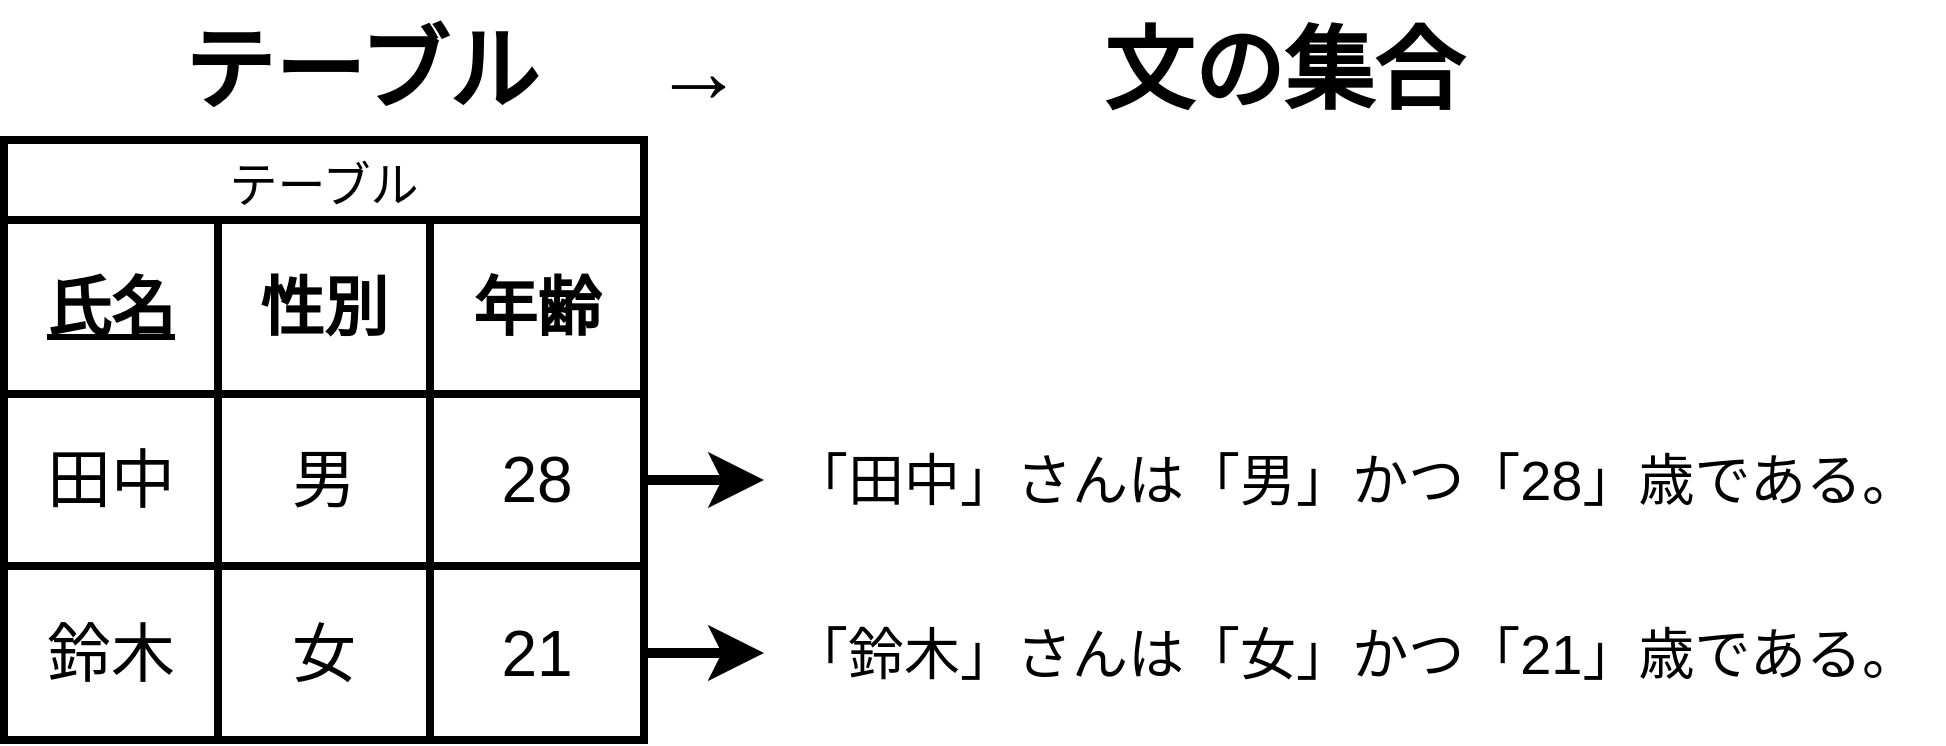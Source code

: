 <mxfile version="27.0.9" pages="3">
  <diagram name="述語論理におけるRDB" id="Iz5RUi_Bo08HJdJQzqZg">
    <mxGraphModel dx="1079" dy="864" grid="1" gridSize="10" guides="1" tooltips="1" connect="1" arrows="1" fold="1" page="1" pageScale="1" pageWidth="827" pageHeight="1169" math="0" shadow="0">
      <root>
        <mxCell id="OIeB9fYnmnGp9SBZVT1j-0" />
        <mxCell id="OIeB9fYnmnGp9SBZVT1j-1" parent="OIeB9fYnmnGp9SBZVT1j-0" />
        <mxCell id="JZdPwxs5G1rRsZfhkeIv-0" value="テーブル　 →　　　　文の集合" style="text;html=1;align=center;verticalAlign=middle;whiteSpace=wrap;rounded=0;fontSize=45;fontStyle=1" vertex="1" parent="OIeB9fYnmnGp9SBZVT1j-1">
          <mxGeometry x="50" y="30" width="820" height="70" as="geometry" />
        </mxCell>
        <mxCell id="JZdPwxs5G1rRsZfhkeIv-2" value="テーブル" style="shape=table;startSize=40;container=1;collapsible=0;childLayout=tableLayout;strokeColor=default;fontSize=24;strokeWidth=4;" vertex="1" parent="OIeB9fYnmnGp9SBZVT1j-1">
          <mxGeometry x="50" y="100" width="320" height="300" as="geometry" />
        </mxCell>
        <mxCell id="JZdPwxs5G1rRsZfhkeIv-3" value="" style="shape=tableRow;horizontal=0;startSize=0;swimlaneHead=0;swimlaneBody=0;strokeColor=inherit;top=0;left=0;bottom=0;right=0;collapsible=0;dropTarget=0;fillColor=none;points=[[0,0.5],[1,0.5]];portConstraint=eastwest;fontSize=16;" vertex="1" parent="JZdPwxs5G1rRsZfhkeIv-2">
          <mxGeometry y="40" width="320" height="87" as="geometry" />
        </mxCell>
        <mxCell id="JZdPwxs5G1rRsZfhkeIv-4" value="&lt;u&gt;氏名&lt;/u&gt;" style="shape=partialRectangle;html=1;whiteSpace=wrap;connectable=0;strokeColor=inherit;overflow=hidden;fillColor=none;top=0;left=0;bottom=0;right=0;pointerEvents=1;fontSize=32;fontStyle=1" vertex="1" parent="JZdPwxs5G1rRsZfhkeIv-3">
          <mxGeometry width="107" height="87" as="geometry">
            <mxRectangle width="107" height="87" as="alternateBounds" />
          </mxGeometry>
        </mxCell>
        <mxCell id="JZdPwxs5G1rRsZfhkeIv-5" value="性別" style="shape=partialRectangle;html=1;whiteSpace=wrap;connectable=0;strokeColor=inherit;overflow=hidden;fillColor=none;top=0;left=0;bottom=0;right=0;pointerEvents=1;fontSize=32;fontStyle=1" vertex="1" parent="JZdPwxs5G1rRsZfhkeIv-3">
          <mxGeometry x="107" width="106" height="87" as="geometry">
            <mxRectangle width="106" height="87" as="alternateBounds" />
          </mxGeometry>
        </mxCell>
        <mxCell id="JZdPwxs5G1rRsZfhkeIv-6" value="年齢" style="shape=partialRectangle;html=1;whiteSpace=wrap;connectable=0;strokeColor=inherit;overflow=hidden;fillColor=none;top=0;left=0;bottom=0;right=0;pointerEvents=1;fontSize=32;fontStyle=1" vertex="1" parent="JZdPwxs5G1rRsZfhkeIv-3">
          <mxGeometry x="213" width="107" height="87" as="geometry">
            <mxRectangle width="107" height="87" as="alternateBounds" />
          </mxGeometry>
        </mxCell>
        <mxCell id="JZdPwxs5G1rRsZfhkeIv-7" value="" style="shape=tableRow;horizontal=0;startSize=0;swimlaneHead=0;swimlaneBody=0;strokeColor=inherit;top=0;left=0;bottom=0;right=0;collapsible=0;dropTarget=0;fillColor=none;points=[[0,0.5],[1,0.5]];portConstraint=eastwest;fontSize=16;" vertex="1" parent="JZdPwxs5G1rRsZfhkeIv-2">
          <mxGeometry y="127" width="320" height="86" as="geometry" />
        </mxCell>
        <mxCell id="JZdPwxs5G1rRsZfhkeIv-8" value="田中" style="shape=partialRectangle;html=1;whiteSpace=wrap;connectable=0;strokeColor=inherit;overflow=hidden;fillColor=none;top=0;left=0;bottom=0;right=0;pointerEvents=1;fontSize=32;" vertex="1" parent="JZdPwxs5G1rRsZfhkeIv-7">
          <mxGeometry width="107" height="86" as="geometry">
            <mxRectangle width="107" height="86" as="alternateBounds" />
          </mxGeometry>
        </mxCell>
        <mxCell id="JZdPwxs5G1rRsZfhkeIv-9" value="男" style="shape=partialRectangle;html=1;whiteSpace=wrap;connectable=0;strokeColor=inherit;overflow=hidden;fillColor=none;top=0;left=0;bottom=0;right=0;pointerEvents=1;fontSize=32;" vertex="1" parent="JZdPwxs5G1rRsZfhkeIv-7">
          <mxGeometry x="107" width="106" height="86" as="geometry">
            <mxRectangle width="106" height="86" as="alternateBounds" />
          </mxGeometry>
        </mxCell>
        <mxCell id="JZdPwxs5G1rRsZfhkeIv-10" value="28" style="shape=partialRectangle;html=1;whiteSpace=wrap;connectable=0;strokeColor=inherit;overflow=hidden;fillColor=none;top=0;left=0;bottom=0;right=0;pointerEvents=1;fontSize=32;" vertex="1" parent="JZdPwxs5G1rRsZfhkeIv-7">
          <mxGeometry x="213" width="107" height="86" as="geometry">
            <mxRectangle width="107" height="86" as="alternateBounds" />
          </mxGeometry>
        </mxCell>
        <mxCell id="JZdPwxs5G1rRsZfhkeIv-15" style="shape=tableRow;horizontal=0;startSize=0;swimlaneHead=0;swimlaneBody=0;strokeColor=inherit;top=0;left=0;bottom=0;right=0;collapsible=0;dropTarget=0;fillColor=none;points=[[0,0.5],[1,0.5]];portConstraint=eastwest;fontSize=16;" vertex="1" parent="JZdPwxs5G1rRsZfhkeIv-2">
          <mxGeometry y="213" width="320" height="87" as="geometry" />
        </mxCell>
        <mxCell id="JZdPwxs5G1rRsZfhkeIv-16" value="鈴木" style="shape=partialRectangle;html=1;whiteSpace=wrap;connectable=0;strokeColor=inherit;overflow=hidden;fillColor=none;top=0;left=0;bottom=0;right=0;pointerEvents=1;fontSize=32;" vertex="1" parent="JZdPwxs5G1rRsZfhkeIv-15">
          <mxGeometry width="107" height="87" as="geometry">
            <mxRectangle width="107" height="87" as="alternateBounds" />
          </mxGeometry>
        </mxCell>
        <mxCell id="JZdPwxs5G1rRsZfhkeIv-17" value="女" style="shape=partialRectangle;html=1;whiteSpace=wrap;connectable=0;strokeColor=inherit;overflow=hidden;fillColor=none;top=0;left=0;bottom=0;right=0;pointerEvents=1;fontSize=32;" vertex="1" parent="JZdPwxs5G1rRsZfhkeIv-15">
          <mxGeometry x="107" width="106" height="87" as="geometry">
            <mxRectangle width="106" height="87" as="alternateBounds" />
          </mxGeometry>
        </mxCell>
        <mxCell id="JZdPwxs5G1rRsZfhkeIv-18" value="21" style="shape=partialRectangle;html=1;whiteSpace=wrap;connectable=0;strokeColor=inherit;overflow=hidden;fillColor=none;top=0;left=0;bottom=0;right=0;pointerEvents=1;fontSize=32;" vertex="1" parent="JZdPwxs5G1rRsZfhkeIv-15">
          <mxGeometry x="213" width="107" height="87" as="geometry">
            <mxRectangle width="107" height="87" as="alternateBounds" />
          </mxGeometry>
        </mxCell>
        <mxCell id="JZdPwxs5G1rRsZfhkeIv-19" value="&lt;font&gt;「田中」さんは「男」&lt;/font&gt;&lt;span style=&quot;background-color: transparent; color: light-dark(rgb(0, 0, 0), rgb(255, 255, 255));&quot;&gt;かつ&lt;/span&gt;&lt;span style=&quot;background-color: transparent; color: light-dark(rgb(0, 0, 0), rgb(255, 255, 255));&quot;&gt;「28」歳である。&lt;/span&gt;" style="text;html=1;align=center;verticalAlign=middle;resizable=0;points=[];autosize=1;strokeColor=none;fillColor=none;fontSize=28;" vertex="1" parent="OIeB9fYnmnGp9SBZVT1j-1">
          <mxGeometry x="430" y="245" width="590" height="50" as="geometry" />
        </mxCell>
        <mxCell id="JZdPwxs5G1rRsZfhkeIv-21" value="&lt;font&gt;「鈴木」さんは「女」&lt;/font&gt;&lt;span style=&quot;background-color: transparent; color: light-dark(rgb(0, 0, 0), rgb(255, 255, 255));&quot;&gt;かつ&lt;/span&gt;&lt;span style=&quot;background-color: transparent; color: light-dark(rgb(0, 0, 0), rgb(255, 255, 255));&quot;&gt;「21」歳である。&lt;/span&gt;" style="text;html=1;align=center;verticalAlign=middle;resizable=0;points=[];autosize=1;strokeColor=none;fillColor=none;fontSize=28;" vertex="1" parent="OIeB9fYnmnGp9SBZVT1j-1">
          <mxGeometry x="430" y="331.5" width="590" height="50" as="geometry" />
        </mxCell>
        <mxCell id="JZdPwxs5G1rRsZfhkeIv-22" style="edgeStyle=orthogonalEdgeStyle;rounded=0;orthogonalLoop=1;jettySize=auto;html=1;strokeWidth=5;endSize=12;" edge="1" parent="OIeB9fYnmnGp9SBZVT1j-1" source="JZdPwxs5G1rRsZfhkeIv-7" target="JZdPwxs5G1rRsZfhkeIv-19">
          <mxGeometry relative="1" as="geometry" />
        </mxCell>
        <mxCell id="JZdPwxs5G1rRsZfhkeIv-23" style="edgeStyle=orthogonalEdgeStyle;rounded=0;orthogonalLoop=1;jettySize=auto;html=1;strokeWidth=5;endSize=12;" edge="1" parent="OIeB9fYnmnGp9SBZVT1j-1" source="JZdPwxs5G1rRsZfhkeIv-15" target="JZdPwxs5G1rRsZfhkeIv-21">
          <mxGeometry relative="1" as="geometry" />
        </mxCell>
      </root>
    </mxGraphModel>
  </diagram>
  <diagram id="L0Bf3_Ru_PUbXrhPBES8" name="EXISTS句の述語の引数">
    <mxGraphModel dx="1678" dy="1344" grid="1" gridSize="10" guides="1" tooltips="1" connect="1" arrows="1" fold="1" page="1" pageScale="1" pageWidth="827" pageHeight="1169" math="0" shadow="0">
      <root>
        <mxCell id="0" />
        <mxCell id="1" parent="0" />
        <mxCell id="sjE1t2iNocjar_AaYe_v-17" value="" style="group" vertex="1" connectable="0" parent="1">
          <mxGeometry x="60" y="135" width="890" height="200" as="geometry" />
        </mxCell>
        <mxCell id="sjE1t2iNocjar_AaYe_v-12" style="edgeStyle=orthogonalEdgeStyle;rounded=0;orthogonalLoop=1;jettySize=auto;html=1;strokeWidth=5;endSize=15;" edge="1" parent="sjE1t2iNocjar_AaYe_v-17" source="sjE1t2iNocjar_AaYe_v-1" target="sjE1t2iNocjar_AaYe_v-10">
          <mxGeometry relative="1" as="geometry" />
        </mxCell>
        <mxCell id="sjE1t2iNocjar_AaYe_v-1" value="&lt;font style=&quot;font-size: 44px;&quot;&gt;行1&lt;/font&gt;" style="rounded=0;whiteSpace=wrap;html=1;strokeWidth=4;" vertex="1" parent="sjE1t2iNocjar_AaYe_v-17">
          <mxGeometry y="72.5" width="240" height="55" as="geometry" />
        </mxCell>
        <mxCell id="sjE1t2iNocjar_AaYe_v-8" value="&lt;font style=&quot;font-size: 32px;&quot;&gt;true&lt;/font&gt;&lt;div&gt;&lt;font style=&quot;font-size: 32px;&quot;&gt;false&lt;/font&gt;&lt;/div&gt;&lt;div&gt;&lt;font style=&quot;font-size: 32px;&quot;&gt;unknown&lt;/font&gt;&lt;/div&gt;" style="text;html=1;align=center;verticalAlign=middle;resizable=0;points=[];autosize=1;strokeColor=none;fillColor=none;" vertex="1" parent="sjE1t2iNocjar_AaYe_v-17">
          <mxGeometry x="740" y="35" width="150" height="130" as="geometry" />
        </mxCell>
        <mxCell id="sjE1t2iNocjar_AaYe_v-13" style="edgeStyle=orthogonalEdgeStyle;rounded=0;orthogonalLoop=1;jettySize=auto;html=1;strokeWidth=5;endSize=15;" edge="1" parent="sjE1t2iNocjar_AaYe_v-17" source="sjE1t2iNocjar_AaYe_v-10" target="sjE1t2iNocjar_AaYe_v-8">
          <mxGeometry relative="1" as="geometry" />
        </mxCell>
        <mxCell id="sjE1t2iNocjar_AaYe_v-10" value="&lt;font style=&quot;font-size: 24px;&quot;&gt;=&lt;/font&gt;&lt;div&gt;&lt;font style=&quot;font-size: 24px;&quot;&gt;&amp;gt;&lt;/font&gt;&lt;/div&gt;&lt;div&gt;&lt;font style=&quot;font-size: 24px;&quot;&gt;&amp;lt;&lt;/font&gt;&lt;/div&gt;&lt;div&gt;&lt;font style=&quot;font-size: 24px;&quot;&gt;LIKE&lt;/font&gt;&lt;/div&gt;&lt;div&gt;&lt;font style=&quot;font-size: 24px;&quot;&gt;BETWEEN&lt;/font&gt;&lt;/div&gt;&lt;div&gt;&lt;font style=&quot;font-size: 24px;&quot;&gt;IN&lt;/font&gt;&lt;/div&gt;" style="ellipse;whiteSpace=wrap;html=1;strokeWidth=4;" vertex="1" parent="sjE1t2iNocjar_AaYe_v-17">
          <mxGeometry x="380" width="230" height="200" as="geometry" />
        </mxCell>
        <mxCell id="sjE1t2iNocjar_AaYe_v-18" value="&lt;font style=&quot;font-size: 32px;&quot;&gt;EXISTS以外の述語は&lt;b&gt;「行」を引数に取る&lt;/b&gt;&lt;/font&gt;" style="text;html=1;align=center;verticalAlign=middle;resizable=0;points=[];autosize=1;strokeColor=none;fillColor=none;" vertex="1" parent="1">
          <mxGeometry x="245" y="85" width="620" height="50" as="geometry" />
        </mxCell>
        <mxCell id="sjE1t2iNocjar_AaYe_v-23" value="" style="group" vertex="1" connectable="0" parent="1">
          <mxGeometry x="60" y="370" width="890" height="312.5" as="geometry" />
        </mxCell>
        <mxCell id="sjE1t2iNocjar_AaYe_v-19" value="&lt;font style=&quot;font-size: 32px;&quot;&gt;EXISTSは&lt;b&gt;「行の集合」を引数に取る&lt;/b&gt;&lt;/font&gt;" style="text;html=1;align=center;verticalAlign=middle;resizable=0;points=[];autosize=1;strokeColor=none;fillColor=none;container=0;" vertex="1" parent="sjE1t2iNocjar_AaYe_v-23">
          <mxGeometry x="220" y="-10" width="550" height="50" as="geometry" />
        </mxCell>
        <mxCell id="sjE1t2iNocjar_AaYe_v-9" value="&lt;font style=&quot;font-size: 32px;&quot;&gt;true&lt;/font&gt;&lt;div&gt;&lt;font style=&quot;font-size: 32px;&quot;&gt;false&lt;/font&gt;&lt;/div&gt;&lt;div&gt;&lt;font style=&quot;font-size: 32px;&quot;&gt;unknown&lt;/font&gt;&lt;/div&gt;" style="text;html=1;align=center;verticalAlign=middle;resizable=0;points=[];autosize=1;strokeColor=none;fillColor=none;" vertex="1" parent="sjE1t2iNocjar_AaYe_v-23">
          <mxGeometry x="740" y="110" width="150" height="130" as="geometry" />
        </mxCell>
        <mxCell id="sjE1t2iNocjar_AaYe_v-11" value="&lt;font style=&quot;font-size: 32px;&quot;&gt;EXISTS&lt;/font&gt;" style="ellipse;whiteSpace=wrap;html=1;strokeWidth=4;" vertex="1" parent="sjE1t2iNocjar_AaYe_v-23">
          <mxGeometry x="380" y="75" width="230" height="200" as="geometry" />
        </mxCell>
        <mxCell id="sjE1t2iNocjar_AaYe_v-14" style="edgeStyle=orthogonalEdgeStyle;rounded=0;orthogonalLoop=1;jettySize=auto;html=1;strokeWidth=5;endSize=15;" edge="1" parent="sjE1t2iNocjar_AaYe_v-23" source="sjE1t2iNocjar_AaYe_v-5" target="sjE1t2iNocjar_AaYe_v-11">
          <mxGeometry relative="1" as="geometry">
            <mxPoint x="240" y="174.23" as="sourcePoint" />
            <mxPoint x="380" y="174.23" as="targetPoint" />
          </mxGeometry>
        </mxCell>
        <mxCell id="sjE1t2iNocjar_AaYe_v-15" style="edgeStyle=orthogonalEdgeStyle;rounded=0;orthogonalLoop=1;jettySize=auto;html=1;strokeWidth=5;endSize=15;" edge="1" parent="sjE1t2iNocjar_AaYe_v-23">
          <mxGeometry relative="1" as="geometry">
            <mxPoint x="610" y="173.89" as="sourcePoint" />
            <mxPoint x="740" y="173.89" as="targetPoint" />
          </mxGeometry>
        </mxCell>
        <mxCell id="sjE1t2iNocjar_AaYe_v-22" value="" style="group" vertex="1" connectable="0" parent="sjE1t2iNocjar_AaYe_v-23">
          <mxGeometry y="37.5" width="240" height="275" as="geometry" />
        </mxCell>
        <mxCell id="sjE1t2iNocjar_AaYe_v-2" value="&lt;font style=&quot;font-size: 44px;&quot;&gt;行1&lt;/font&gt;" style="rounded=0;whiteSpace=wrap;html=1;strokeWidth=4;" vertex="1" parent="sjE1t2iNocjar_AaYe_v-22">
          <mxGeometry width="240" height="55" as="geometry" />
        </mxCell>
        <mxCell id="sjE1t2iNocjar_AaYe_v-3" value="&lt;font style=&quot;font-size: 44px;&quot;&gt;行5&lt;/font&gt;" style="rounded=0;whiteSpace=wrap;html=1;strokeWidth=4;" vertex="1" parent="sjE1t2iNocjar_AaYe_v-22">
          <mxGeometry y="220" width="240" height="55" as="geometry" />
        </mxCell>
        <mxCell id="sjE1t2iNocjar_AaYe_v-4" value="&lt;font style=&quot;font-size: 44px;&quot;&gt;行4&lt;/font&gt;" style="rounded=0;whiteSpace=wrap;html=1;strokeWidth=4;" vertex="1" parent="sjE1t2iNocjar_AaYe_v-22">
          <mxGeometry y="165" width="240" height="55" as="geometry" />
        </mxCell>
        <mxCell id="sjE1t2iNocjar_AaYe_v-5" value="&lt;font style=&quot;font-size: 44px;&quot;&gt;行3&lt;/font&gt;" style="rounded=0;whiteSpace=wrap;html=1;strokeWidth=4;" vertex="1" parent="sjE1t2iNocjar_AaYe_v-22">
          <mxGeometry y="110" width="240" height="55" as="geometry" />
        </mxCell>
        <mxCell id="sjE1t2iNocjar_AaYe_v-6" value="&lt;font style=&quot;font-size: 44px;&quot;&gt;行2&lt;/font&gt;" style="rounded=0;whiteSpace=wrap;html=1;strokeWidth=4;" vertex="1" parent="sjE1t2iNocjar_AaYe_v-22">
          <mxGeometry y="55" width="240" height="55" as="geometry" />
        </mxCell>
      </root>
    </mxGraphModel>
  </diagram>
  <diagram id="F5juMU9Zf56t4QF9A6yt" name="存在の階層">
    <mxGraphModel dx="1079" dy="864" grid="1" gridSize="10" guides="1" tooltips="1" connect="1" arrows="1" fold="1" page="1" pageScale="1" pageWidth="827" pageHeight="1169" math="0" shadow="0">
      <root>
        <mxCell id="0" />
        <mxCell id="1" parent="0" />
        <mxCell id="wWFW9N-7El1gfp7g4964-32" value="" style="group" vertex="1" connectable="0" parent="1">
          <mxGeometry x="145" y="110" width="674" height="580" as="geometry" />
        </mxCell>
        <mxCell id="wWFW9N-7El1gfp7g4964-7" value="" style="group" vertex="1" connectable="0" parent="wWFW9N-7El1gfp7g4964-32">
          <mxGeometry x="344" y="300.982" width="200" height="162.693" as="geometry" />
        </mxCell>
        <mxCell id="wWFW9N-7El1gfp7g4964-2" value="" style="rounded=0;whiteSpace=wrap;html=1;strokeWidth=4;" vertex="1" parent="wWFW9N-7El1gfp7g4964-7">
          <mxGeometry width="200" height="32.539" as="geometry" />
        </mxCell>
        <mxCell id="wWFW9N-7El1gfp7g4964-3" value="" style="rounded=0;whiteSpace=wrap;html=1;strokeWidth=4;" vertex="1" parent="wWFW9N-7El1gfp7g4964-7">
          <mxGeometry y="32.539" width="200" height="32.539" as="geometry" />
        </mxCell>
        <mxCell id="wWFW9N-7El1gfp7g4964-4" value="" style="rounded=0;whiteSpace=wrap;html=1;strokeWidth=4;" vertex="1" parent="wWFW9N-7El1gfp7g4964-7">
          <mxGeometry y="65.077" width="200" height="32.539" as="geometry" />
        </mxCell>
        <mxCell id="wWFW9N-7El1gfp7g4964-5" value="" style="rounded=0;whiteSpace=wrap;html=1;strokeWidth=4;" vertex="1" parent="wWFW9N-7El1gfp7g4964-7">
          <mxGeometry y="97.616" width="200" height="32.539" as="geometry" />
        </mxCell>
        <mxCell id="wWFW9N-7El1gfp7g4964-6" value="" style="rounded=0;whiteSpace=wrap;html=1;strokeWidth=4;" vertex="1" parent="wWFW9N-7El1gfp7g4964-7">
          <mxGeometry y="130.154" width="200" height="32.539" as="geometry" />
        </mxCell>
        <mxCell id="wWFW9N-7El1gfp7g4964-8" value="" style="endArrow=none;html=1;rounded=0;strokeWidth=5;" edge="1" parent="wWFW9N-7El1gfp7g4964-32">
          <mxGeometry width="50" height="50" relative="1" as="geometry">
            <mxPoint x="174" y="496.213" as="sourcePoint" />
            <mxPoint x="674" y="496.213" as="targetPoint" />
          </mxGeometry>
        </mxCell>
        <mxCell id="wWFW9N-7El1gfp7g4964-11" value="&lt;font style=&quot;font-size: 32px;&quot;&gt;&lt;b&gt;1階&lt;/b&gt;&lt;/font&gt;&lt;div&gt;&lt;b&gt;&lt;font style=&quot;font-size: 20px;&quot;&gt;テーブル(行の集合)&lt;/font&gt;&lt;/b&gt;&lt;/div&gt;" style="text;html=1;align=center;verticalAlign=middle;resizable=0;points=[];autosize=1;strokeColor=none;fillColor=none;" vertex="1" parent="wWFW9N-7El1gfp7g4964-32">
          <mxGeometry y="349.79" width="200" height="80" as="geometry" />
        </mxCell>
        <mxCell id="wWFW9N-7El1gfp7g4964-13" value="" style="group" vertex="1" connectable="0" parent="wWFW9N-7El1gfp7g4964-32">
          <mxGeometry x="65" y="527.125" width="440" height="52.875" as="geometry" />
        </mxCell>
        <mxCell id="wWFW9N-7El1gfp7g4964-1" value="" style="rounded=0;whiteSpace=wrap;html=1;strokeWidth=4;fontStyle=1" vertex="1" parent="wWFW9N-7El1gfp7g4964-13">
          <mxGeometry x="279" y="4.067" width="200" height="32.539" as="geometry" />
        </mxCell>
        <mxCell id="wWFW9N-7El1gfp7g4964-10" value="&lt;font style=&quot;font-size: 32px;&quot;&gt;&lt;span&gt;0階&lt;/span&gt;&lt;/font&gt;&lt;div&gt;&lt;font style=&quot;font-size: 20px;&quot;&gt;行&lt;/font&gt;&lt;/div&gt;" style="text;html=1;align=center;verticalAlign=middle;resizable=0;points=[];autosize=1;strokeColor=none;fillColor=none;fontStyle=1" vertex="1" parent="wWFW9N-7El1gfp7g4964-13">
          <mxGeometry y="-12.202" width="70" height="80" as="geometry" />
        </mxCell>
        <mxCell id="wWFW9N-7El1gfp7g4964-29" value="" style="group" vertex="1" connectable="0" parent="wWFW9N-7El1gfp7g4964-32">
          <mxGeometry x="214" width="460" height="235.905" as="geometry" />
        </mxCell>
        <mxCell id="wWFW9N-7El1gfp7g4964-12" value="" style="shape=cylinder3;whiteSpace=wrap;html=1;boundedLbl=1;backgroundOutline=1;size=15;strokeWidth=3;fillColor=#dae8fc;strokeColor=#6c8ebf;" vertex="1" parent="wWFW9N-7El1gfp7g4964-29">
          <mxGeometry width="460" height="235.905" as="geometry" />
        </mxCell>
        <mxCell id="wWFW9N-7El1gfp7g4964-14" value="" style="group" vertex="1" connectable="0" parent="wWFW9N-7El1gfp7g4964-29">
          <mxGeometry x="30" y="48.808" width="135" height="162.693" as="geometry" />
        </mxCell>
        <mxCell id="wWFW9N-7El1gfp7g4964-15" value="" style="rounded=0;whiteSpace=wrap;html=1;strokeWidth=4;" vertex="1" parent="wWFW9N-7El1gfp7g4964-14">
          <mxGeometry width="135" height="32.539" as="geometry" />
        </mxCell>
        <mxCell id="wWFW9N-7El1gfp7g4964-16" value="" style="rounded=0;whiteSpace=wrap;html=1;strokeWidth=4;" vertex="1" parent="wWFW9N-7El1gfp7g4964-14">
          <mxGeometry y="32.539" width="135" height="32.539" as="geometry" />
        </mxCell>
        <mxCell id="wWFW9N-7El1gfp7g4964-17" value="" style="rounded=0;whiteSpace=wrap;html=1;strokeWidth=4;" vertex="1" parent="wWFW9N-7El1gfp7g4964-14">
          <mxGeometry y="65.077" width="135" height="32.539" as="geometry" />
        </mxCell>
        <mxCell id="wWFW9N-7El1gfp7g4964-18" value="" style="rounded=0;whiteSpace=wrap;html=1;strokeWidth=4;" vertex="1" parent="wWFW9N-7El1gfp7g4964-14">
          <mxGeometry y="97.616" width="135" height="32.539" as="geometry" />
        </mxCell>
        <mxCell id="wWFW9N-7El1gfp7g4964-19" value="" style="rounded=0;whiteSpace=wrap;html=1;strokeWidth=4;" vertex="1" parent="wWFW9N-7El1gfp7g4964-14">
          <mxGeometry y="130.154" width="135" height="32.539" as="geometry" />
        </mxCell>
        <mxCell id="wWFW9N-7El1gfp7g4964-20" value="" style="group" vertex="1" connectable="0" parent="wWFW9N-7El1gfp7g4964-29">
          <mxGeometry x="185" y="48.808" width="135" height="162.693" as="geometry" />
        </mxCell>
        <mxCell id="wWFW9N-7El1gfp7g4964-21" value="" style="rounded=0;whiteSpace=wrap;html=1;strokeWidth=4;" vertex="1" parent="wWFW9N-7El1gfp7g4964-20">
          <mxGeometry width="135" height="32.539" as="geometry" />
        </mxCell>
        <mxCell id="wWFW9N-7El1gfp7g4964-22" value="" style="rounded=0;whiteSpace=wrap;html=1;strokeWidth=4;" vertex="1" parent="wWFW9N-7El1gfp7g4964-20">
          <mxGeometry y="32.539" width="135" height="32.539" as="geometry" />
        </mxCell>
        <mxCell id="wWFW9N-7El1gfp7g4964-23" value="" style="rounded=0;whiteSpace=wrap;html=1;strokeWidth=4;" vertex="1" parent="wWFW9N-7El1gfp7g4964-20">
          <mxGeometry y="65.077" width="135" height="32.539" as="geometry" />
        </mxCell>
        <mxCell id="wWFW9N-7El1gfp7g4964-24" value="" style="rounded=0;whiteSpace=wrap;html=1;strokeWidth=4;" vertex="1" parent="wWFW9N-7El1gfp7g4964-20">
          <mxGeometry y="97.616" width="135" height="32.539" as="geometry" />
        </mxCell>
        <mxCell id="wWFW9N-7El1gfp7g4964-25" value="" style="rounded=0;whiteSpace=wrap;html=1;strokeWidth=4;" vertex="1" parent="wWFW9N-7El1gfp7g4964-20">
          <mxGeometry y="130.154" width="135" height="32.539" as="geometry" />
        </mxCell>
        <mxCell id="wWFW9N-7El1gfp7g4964-27" value="⚫︎⚫︎⚫︎" style="text;html=1;align=center;verticalAlign=middle;resizable=0;points=[];autosize=1;strokeColor=none;fillColor=none;fontSize=24;" vertex="1" parent="wWFW9N-7El1gfp7g4964-29">
          <mxGeometry x="343" y="113.885" width="100" height="40" as="geometry" />
        </mxCell>
        <mxCell id="wWFW9N-7El1gfp7g4964-30" value="" style="endArrow=none;html=1;rounded=0;strokeWidth=5;" edge="1" parent="wWFW9N-7El1gfp7g4964-32">
          <mxGeometry width="50" height="50" relative="1" as="geometry">
            <mxPoint x="174" y="268.443" as="sourcePoint" />
            <mxPoint x="674" y="268.443" as="targetPoint" />
          </mxGeometry>
        </mxCell>
        <mxCell id="wWFW9N-7El1gfp7g4964-31" value="&lt;font style=&quot;font-size: 32px;&quot;&gt;&lt;b&gt;2階&lt;/b&gt;&lt;/font&gt;&lt;div&gt;&lt;font style=&quot;font-size: 20px;&quot;&gt;&lt;b style=&quot;&quot;&gt;DB(テーブルの集合)&lt;/b&gt;&lt;/font&gt;&lt;/div&gt;" style="text;html=1;align=center;verticalAlign=middle;resizable=0;points=[];autosize=1;strokeColor=none;fillColor=none;" vertex="1" parent="wWFW9N-7El1gfp7g4964-32">
          <mxGeometry y="93.548" width="200" height="80" as="geometry" />
        </mxCell>
      </root>
    </mxGraphModel>
  </diagram>
</mxfile>
